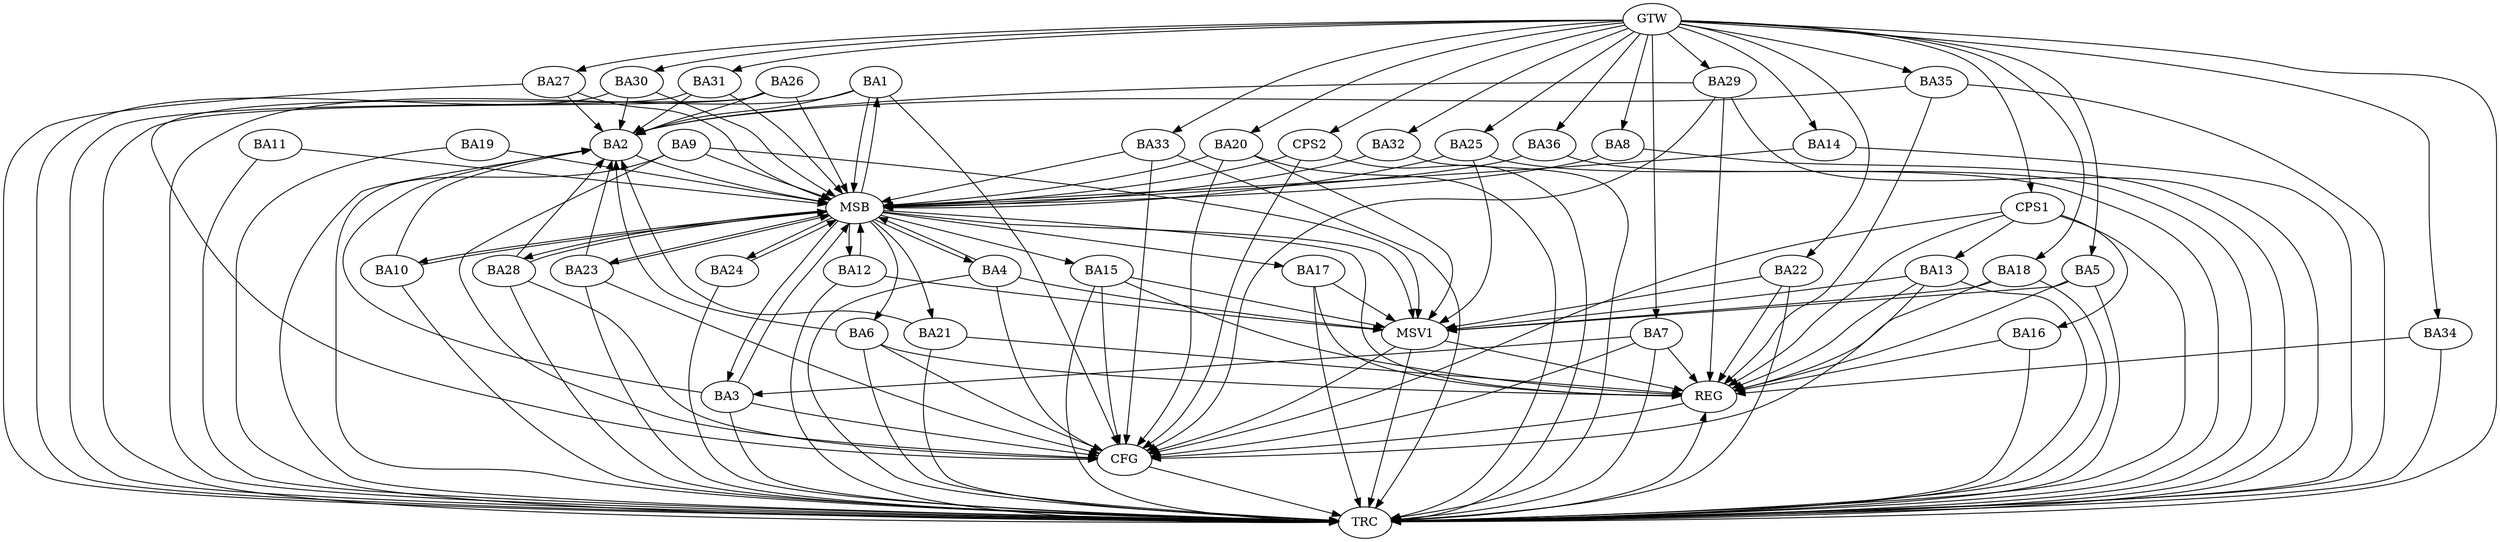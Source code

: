 strict digraph G {
  BA1 [ label="BA1" ];
  BA2 [ label="BA2" ];
  BA3 [ label="BA3" ];
  BA4 [ label="BA4" ];
  BA5 [ label="BA5" ];
  BA6 [ label="BA6" ];
  BA7 [ label="BA7" ];
  BA8 [ label="BA8" ];
  BA9 [ label="BA9" ];
  BA10 [ label="BA10" ];
  BA11 [ label="BA11" ];
  BA12 [ label="BA12" ];
  BA13 [ label="BA13" ];
  BA14 [ label="BA14" ];
  BA15 [ label="BA15" ];
  BA16 [ label="BA16" ];
  BA17 [ label="BA17" ];
  BA18 [ label="BA18" ];
  BA19 [ label="BA19" ];
  BA20 [ label="BA20" ];
  BA21 [ label="BA21" ];
  BA22 [ label="BA22" ];
  BA23 [ label="BA23" ];
  BA24 [ label="BA24" ];
  BA25 [ label="BA25" ];
  BA26 [ label="BA26" ];
  BA27 [ label="BA27" ];
  BA28 [ label="BA28" ];
  BA29 [ label="BA29" ];
  BA30 [ label="BA30" ];
  BA31 [ label="BA31" ];
  BA32 [ label="BA32" ];
  BA33 [ label="BA33" ];
  BA34 [ label="BA34" ];
  BA35 [ label="BA35" ];
  BA36 [ label="BA36" ];
  CPS1 [ label="CPS1" ];
  CPS2 [ label="CPS2" ];
  GTW [ label="GTW" ];
  REG [ label="REG" ];
  MSB [ label="MSB" ];
  CFG [ label="CFG" ];
  TRC [ label="TRC" ];
  MSV1 [ label="MSV1" ];
  BA7 -> BA3;
  CPS1 -> BA16;
  CPS1 -> BA13;
  GTW -> BA5;
  GTW -> BA7;
  GTW -> BA8;
  GTW -> BA14;
  GTW -> BA18;
  GTW -> BA20;
  GTW -> BA22;
  GTW -> BA25;
  GTW -> BA27;
  GTW -> BA29;
  GTW -> BA30;
  GTW -> BA31;
  GTW -> BA32;
  GTW -> BA33;
  GTW -> BA34;
  GTW -> BA35;
  GTW -> BA36;
  GTW -> CPS1;
  GTW -> CPS2;
  BA5 -> REG;
  BA6 -> REG;
  BA7 -> REG;
  BA13 -> REG;
  BA15 -> REG;
  BA16 -> REG;
  BA17 -> REG;
  BA18 -> REG;
  BA21 -> REG;
  BA22 -> REG;
  BA29 -> REG;
  BA34 -> REG;
  BA35 -> REG;
  CPS1 -> REG;
  BA1 -> MSB;
  MSB -> REG;
  BA2 -> MSB;
  MSB -> BA1;
  BA3 -> MSB;
  BA4 -> MSB;
  BA8 -> MSB;
  BA9 -> MSB;
  MSB -> BA3;
  BA10 -> MSB;
  BA11 -> MSB;
  MSB -> BA10;
  BA12 -> MSB;
  MSB -> BA4;
  BA14 -> MSB;
  BA19 -> MSB;
  BA20 -> MSB;
  BA23 -> MSB;
  MSB -> BA17;
  BA24 -> MSB;
  BA25 -> MSB;
  BA26 -> MSB;
  MSB -> BA23;
  BA27 -> MSB;
  BA28 -> MSB;
  BA30 -> MSB;
  BA31 -> MSB;
  MSB -> BA15;
  BA32 -> MSB;
  MSB -> BA6;
  BA33 -> MSB;
  BA36 -> MSB;
  CPS2 -> MSB;
  MSB -> BA28;
  MSB -> BA24;
  MSB -> BA12;
  MSB -> BA21;
  BA26 -> CFG;
  BA13 -> CFG;
  CPS2 -> CFG;
  BA33 -> CFG;
  BA4 -> CFG;
  BA23 -> CFG;
  BA3 -> CFG;
  BA1 -> CFG;
  BA9 -> CFG;
  CPS1 -> CFG;
  BA29 -> CFG;
  BA7 -> CFG;
  BA15 -> CFG;
  BA20 -> CFG;
  BA6 -> CFG;
  BA28 -> CFG;
  REG -> CFG;
  BA1 -> TRC;
  BA2 -> TRC;
  BA3 -> TRC;
  BA4 -> TRC;
  BA5 -> TRC;
  BA6 -> TRC;
  BA7 -> TRC;
  BA8 -> TRC;
  BA9 -> TRC;
  BA10 -> TRC;
  BA11 -> TRC;
  BA12 -> TRC;
  BA13 -> TRC;
  BA14 -> TRC;
  BA15 -> TRC;
  BA16 -> TRC;
  BA17 -> TRC;
  BA18 -> TRC;
  BA19 -> TRC;
  BA20 -> TRC;
  BA21 -> TRC;
  BA22 -> TRC;
  BA23 -> TRC;
  BA24 -> TRC;
  BA25 -> TRC;
  BA26 -> TRC;
  BA27 -> TRC;
  BA28 -> TRC;
  BA29 -> TRC;
  BA30 -> TRC;
  BA31 -> TRC;
  BA32 -> TRC;
  BA33 -> TRC;
  BA34 -> TRC;
  BA35 -> TRC;
  BA36 -> TRC;
  CPS1 -> TRC;
  CPS2 -> TRC;
  GTW -> TRC;
  CFG -> TRC;
  TRC -> REG;
  BA23 -> BA2;
  BA29 -> BA2;
  BA1 -> BA2;
  BA28 -> BA2;
  BA3 -> BA2;
  BA26 -> BA2;
  BA10 -> BA2;
  BA21 -> BA2;
  BA27 -> BA2;
  BA31 -> BA2;
  BA35 -> BA2;
  BA6 -> BA2;
  BA30 -> BA2;
  BA5 -> MSV1;
  BA13 -> MSV1;
  BA17 -> MSV1;
  BA22 -> MSV1;
  MSB -> MSV1;
  BA20 -> MSV1;
  BA4 -> MSV1;
  BA18 -> MSV1;
  BA9 -> MSV1;
  BA25 -> MSV1;
  BA12 -> MSV1;
  BA15 -> MSV1;
  MSV1 -> REG;
  MSV1 -> TRC;
  MSV1 -> CFG;
}
